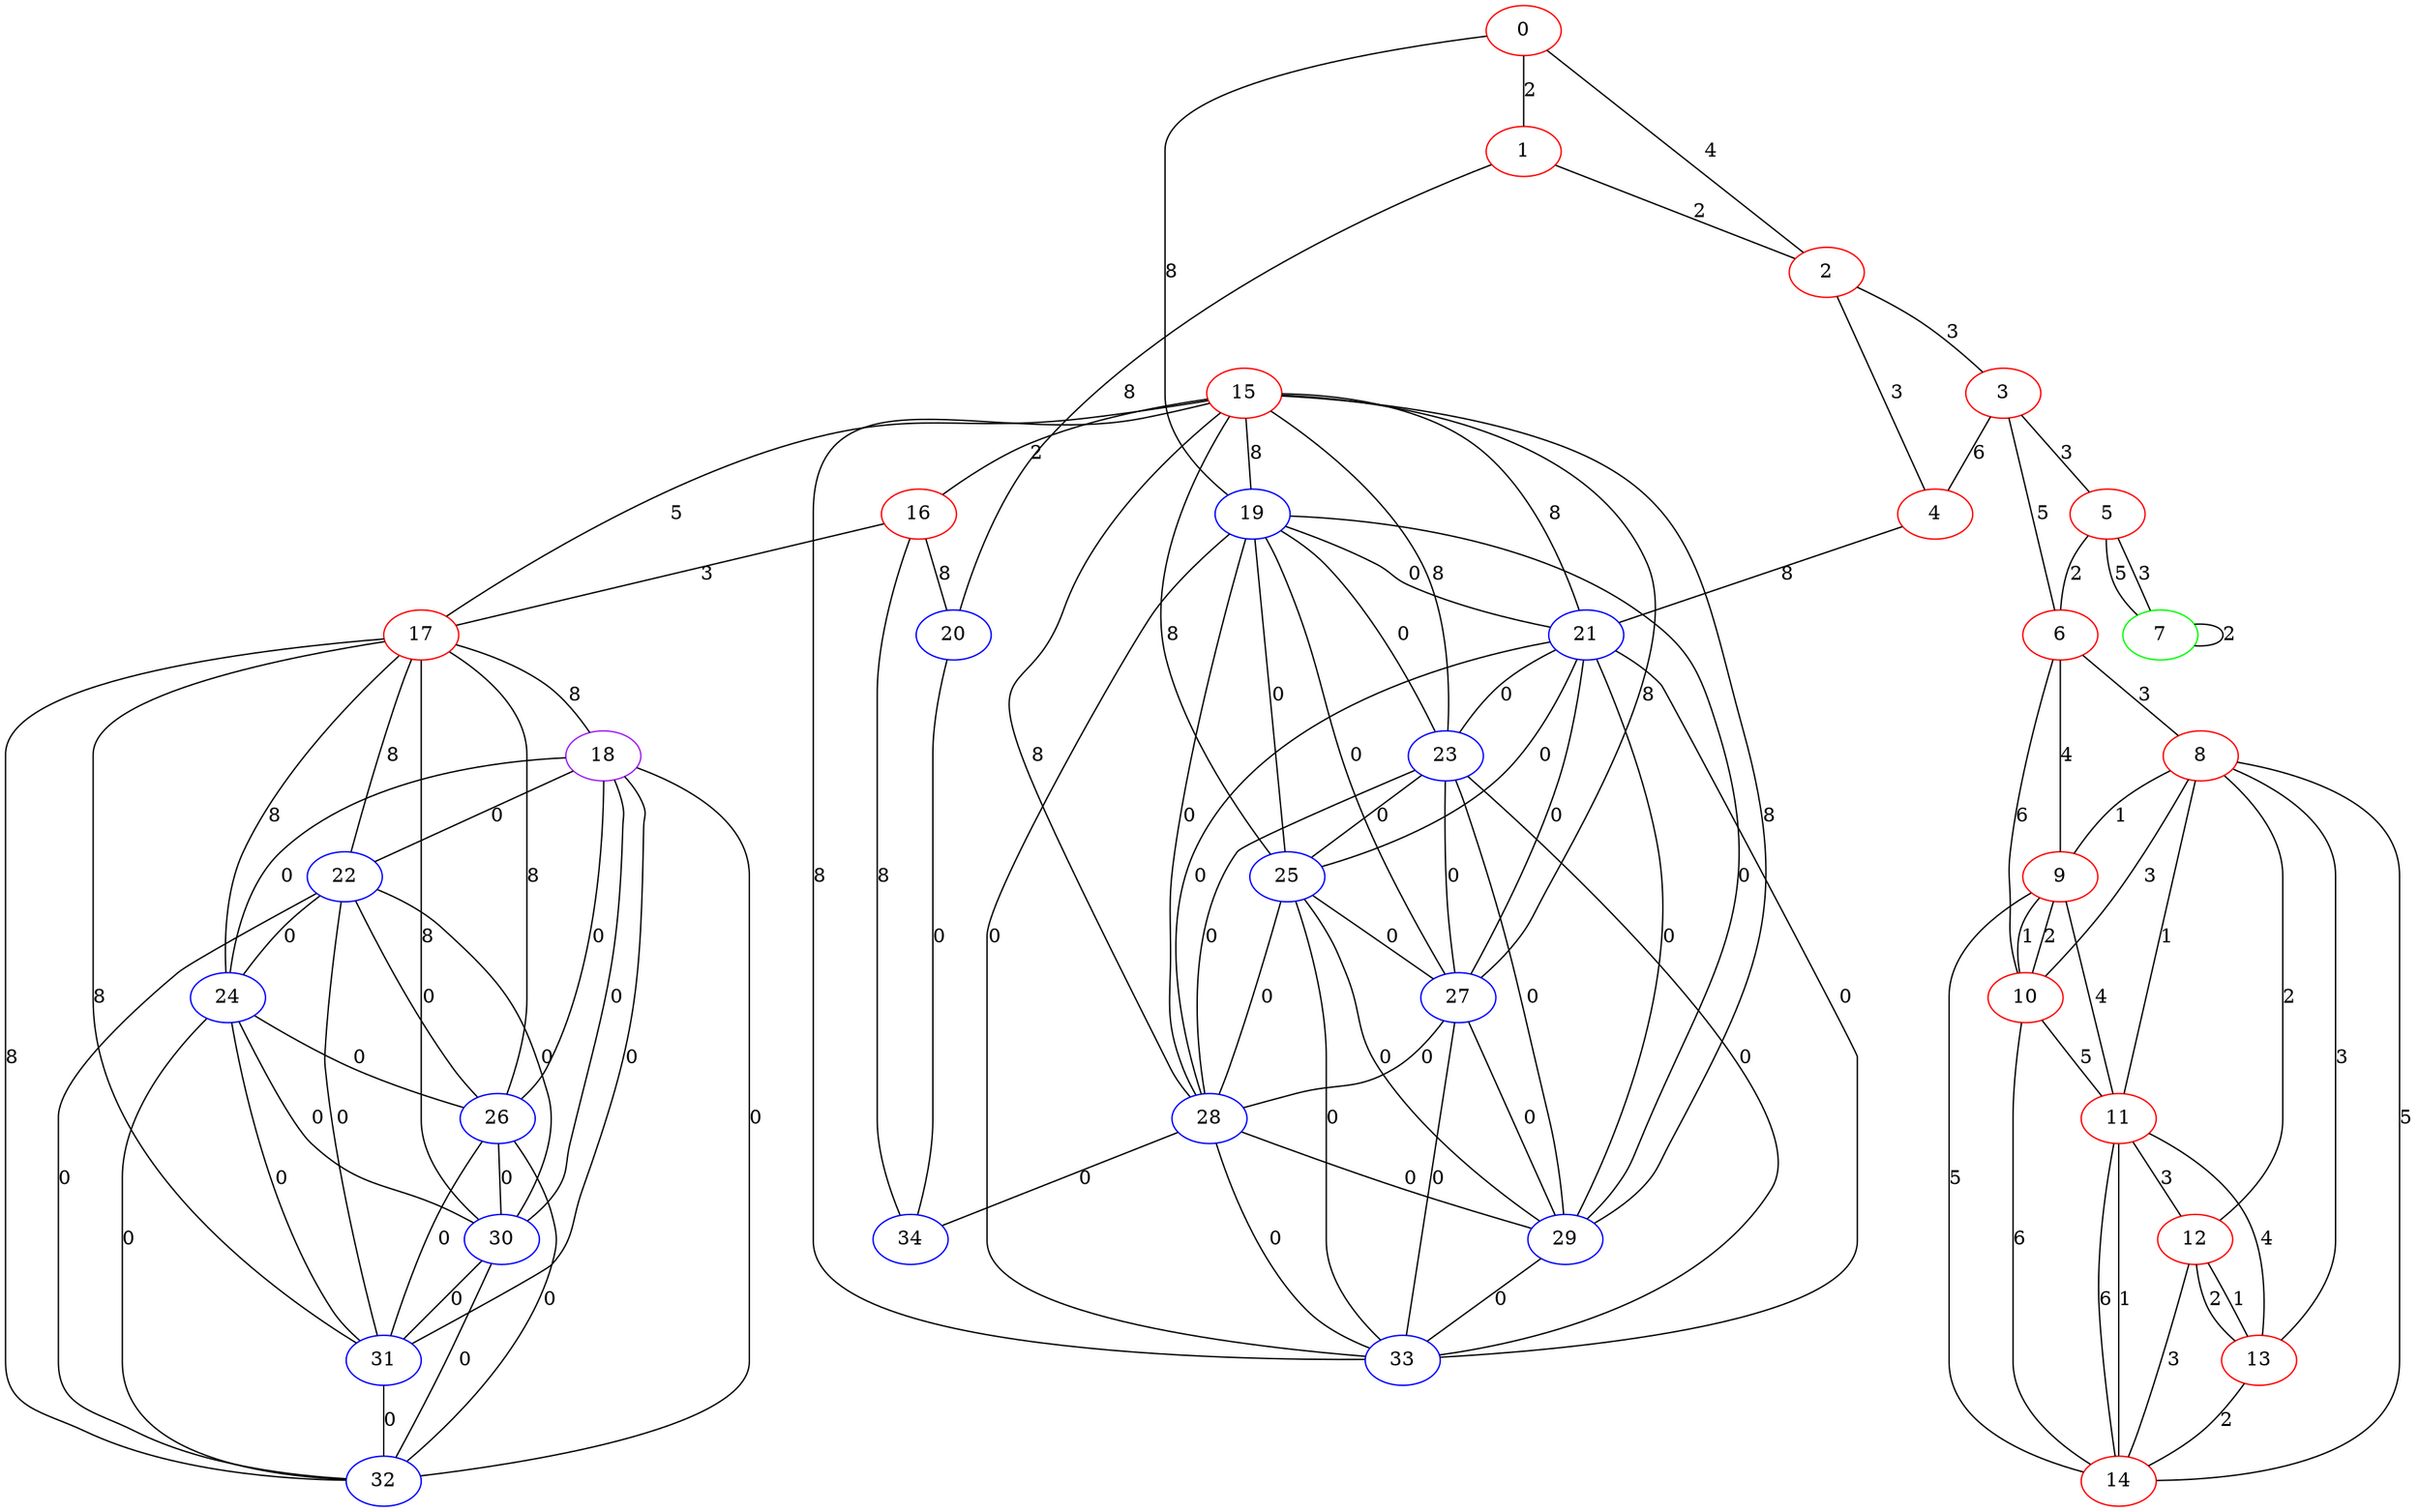graph "" {
0 [color=red, weight=1];
1 [color=red, weight=1];
2 [color=red, weight=1];
3 [color=red, weight=1];
4 [color=red, weight=1];
5 [color=red, weight=1];
6 [color=red, weight=1];
7 [color=green, weight=2];
8 [color=red, weight=1];
9 [color=red, weight=1];
10 [color=red, weight=1];
11 [color=red, weight=1];
12 [color=red, weight=1];
13 [color=red, weight=1];
14 [color=red, weight=1];
15 [color=red, weight=1];
16 [color=red, weight=1];
17 [color=red, weight=1];
18 [color=purple, weight=4];
19 [color=blue, weight=3];
20 [color=blue, weight=3];
21 [color=blue, weight=3];
22 [color=blue, weight=3];
23 [color=blue, weight=3];
24 [color=blue, weight=3];
25 [color=blue, weight=3];
26 [color=blue, weight=3];
27 [color=blue, weight=3];
28 [color=blue, weight=3];
29 [color=blue, weight=3];
30 [color=blue, weight=3];
31 [color=blue, weight=3];
32 [color=blue, weight=3];
33 [color=blue, weight=3];
34 [color=blue, weight=3];
0 -- 1  [key=0, label=2];
0 -- 2  [key=0, label=4];
0 -- 19  [key=0, label=8];
1 -- 2  [key=0, label=2];
1 -- 20  [key=0, label=8];
2 -- 3  [key=0, label=3];
2 -- 4  [key=0, label=3];
3 -- 4  [key=0, label=6];
3 -- 5  [key=0, label=3];
3 -- 6  [key=0, label=5];
4 -- 21  [key=0, label=8];
5 -- 6  [key=0, label=2];
5 -- 7  [key=0, label=3];
5 -- 7  [key=1, label=5];
6 -- 8  [key=0, label=3];
6 -- 9  [key=0, label=4];
6 -- 10  [key=0, label=6];
7 -- 7  [key=0, label=2];
8 -- 9  [key=0, label=1];
8 -- 10  [key=0, label=3];
8 -- 11  [key=0, label=1];
8 -- 12  [key=0, label=2];
8 -- 13  [key=0, label=3];
8 -- 14  [key=0, label=5];
9 -- 10  [key=0, label=2];
9 -- 10  [key=1, label=1];
9 -- 11  [key=0, label=4];
9 -- 14  [key=0, label=5];
10 -- 11  [key=0, label=5];
10 -- 14  [key=0, label=6];
11 -- 12  [key=0, label=3];
11 -- 13  [key=0, label=4];
11 -- 14  [key=0, label=1];
11 -- 14  [key=1, label=6];
12 -- 13  [key=0, label=2];
12 -- 13  [key=1, label=1];
12 -- 14  [key=0, label=3];
13 -- 14  [key=0, label=2];
15 -- 33  [key=0, label=8];
15 -- 16  [key=0, label=2];
15 -- 17  [key=0, label=5];
15 -- 19  [key=0, label=8];
15 -- 21  [key=0, label=8];
15 -- 23  [key=0, label=8];
15 -- 25  [key=0, label=8];
15 -- 27  [key=0, label=8];
15 -- 28  [key=0, label=8];
15 -- 29  [key=0, label=8];
16 -- 17  [key=0, label=3];
16 -- 34  [key=0, label=8];
16 -- 20  [key=0, label=8];
17 -- 32  [key=0, label=8];
17 -- 18  [key=0, label=8];
17 -- 22  [key=0, label=8];
17 -- 24  [key=0, label=8];
17 -- 26  [key=0, label=8];
17 -- 30  [key=0, label=8];
17 -- 31  [key=0, label=8];
18 -- 32  [key=0, label=0];
18 -- 22  [key=0, label=0];
18 -- 24  [key=0, label=0];
18 -- 26  [key=0, label=0];
18 -- 30  [key=0, label=0];
18 -- 31  [key=0, label=0];
19 -- 33  [key=0, label=0];
19 -- 21  [key=0, label=0];
19 -- 23  [key=0, label=0];
19 -- 25  [key=0, label=0];
19 -- 27  [key=0, label=0];
19 -- 28  [key=0, label=0];
19 -- 29  [key=0, label=0];
20 -- 34  [key=0, label=0];
21 -- 33  [key=0, label=0];
21 -- 23  [key=0, label=0];
21 -- 25  [key=0, label=0];
21 -- 27  [key=0, label=0];
21 -- 28  [key=0, label=0];
21 -- 29  [key=0, label=0];
22 -- 32  [key=0, label=0];
22 -- 24  [key=0, label=0];
22 -- 26  [key=0, label=0];
22 -- 30  [key=0, label=0];
22 -- 31  [key=0, label=0];
23 -- 33  [key=0, label=0];
23 -- 25  [key=0, label=0];
23 -- 27  [key=0, label=0];
23 -- 28  [key=0, label=0];
23 -- 29  [key=0, label=0];
24 -- 32  [key=0, label=0];
24 -- 26  [key=0, label=0];
24 -- 30  [key=0, label=0];
24 -- 31  [key=0, label=0];
25 -- 33  [key=0, label=0];
25 -- 27  [key=0, label=0];
25 -- 28  [key=0, label=0];
25 -- 29  [key=0, label=0];
26 -- 32  [key=0, label=0];
26 -- 30  [key=0, label=0];
26 -- 31  [key=0, label=0];
27 -- 33  [key=0, label=0];
27 -- 28  [key=0, label=0];
27 -- 29  [key=0, label=0];
28 -- 33  [key=0, label=0];
28 -- 34  [key=0, label=0];
28 -- 29  [key=0, label=0];
29 -- 33  [key=0, label=0];
30 -- 32  [key=0, label=0];
30 -- 31  [key=0, label=0];
31 -- 32  [key=0, label=0];
}
